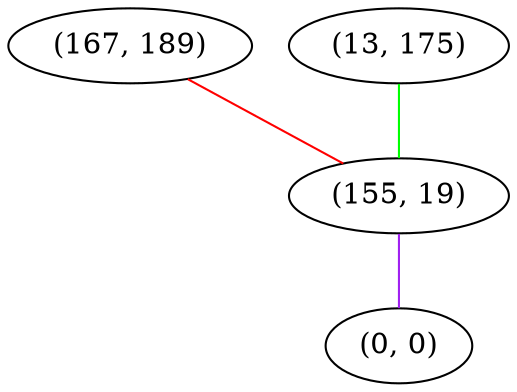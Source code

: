 graph "" {
"(167, 189)";
"(13, 175)";
"(155, 19)";
"(0, 0)";
"(167, 189)" -- "(155, 19)"  [color=red, key=0, weight=1];
"(13, 175)" -- "(155, 19)"  [color=green, key=0, weight=2];
"(155, 19)" -- "(0, 0)"  [color=purple, key=0, weight=4];
}
